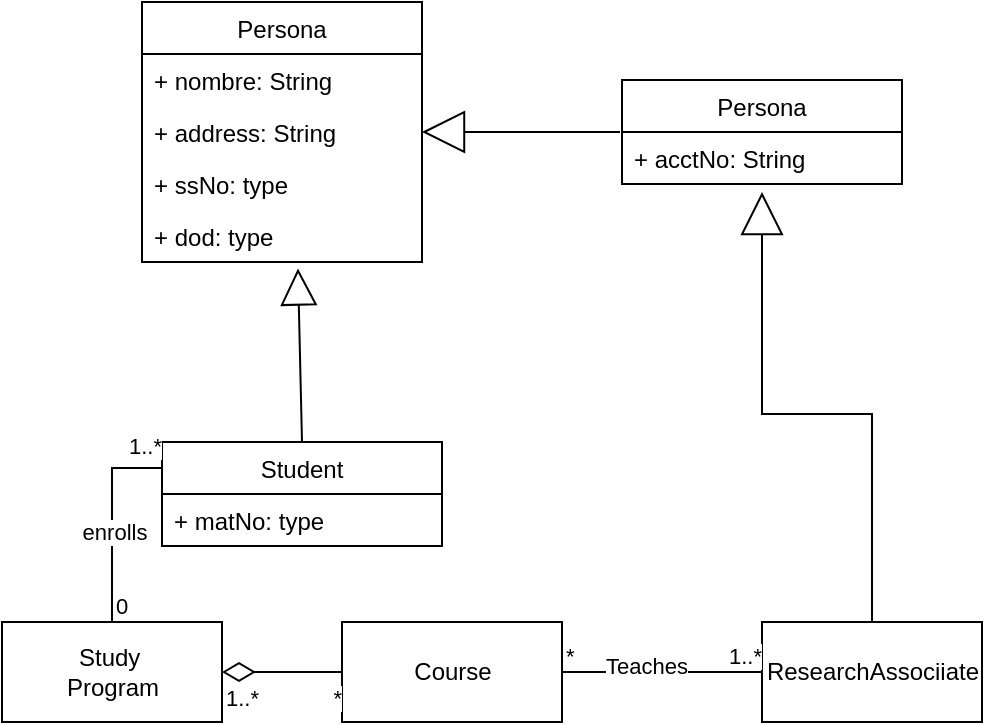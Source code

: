 <mxfile version="18.2.0" type="github">
  <diagram id="9Gwd7BdD4xsBvdz-W1b7" name="Page-1">
    <mxGraphModel dx="636" dy="661" grid="1" gridSize="10" guides="1" tooltips="1" connect="1" arrows="1" fold="1" page="1" pageScale="1" pageWidth="827" pageHeight="1169" math="0" shadow="0">
      <root>
        <mxCell id="0" />
        <mxCell id="1" parent="0" />
        <mxCell id="AU6kD3eoMYBGIw_6xBL8-1" value="Study&amp;nbsp;&lt;br&gt;Program" style="html=1;" vertex="1" parent="1">
          <mxGeometry x="20" y="550" width="110" height="50" as="geometry" />
        </mxCell>
        <mxCell id="AU6kD3eoMYBGIw_6xBL8-2" value="Course" style="html=1;" vertex="1" parent="1">
          <mxGeometry x="190" y="550" width="110" height="50" as="geometry" />
        </mxCell>
        <mxCell id="AU6kD3eoMYBGIw_6xBL8-56" value="" style="edgeStyle=orthogonalEdgeStyle;rounded=0;orthogonalLoop=1;jettySize=auto;html=1;endArrow=none;endFill=0;startArrow=block;startFill=0;endSize=9;strokeWidth=1;targetPerimeterSpacing=1;startSize=19;" edge="1" parent="1" source="AU6kD3eoMYBGIw_6xBL8-9" target="AU6kD3eoMYBGIw_6xBL8-51">
          <mxGeometry relative="1" as="geometry" />
        </mxCell>
        <mxCell id="AU6kD3eoMYBGIw_6xBL8-9" value="Persona" style="swimlane;fontStyle=0;childLayout=stackLayout;horizontal=1;startSize=26;fillColor=none;horizontalStack=0;resizeParent=1;resizeParentMax=0;resizeLast=0;collapsible=1;marginBottom=0;" vertex="1" parent="1">
          <mxGeometry x="90" y="240" width="140" height="130" as="geometry">
            <mxRectangle x="180" y="400" width="80" height="26" as="alternateBounds" />
          </mxGeometry>
        </mxCell>
        <mxCell id="AU6kD3eoMYBGIw_6xBL8-10" value="+ nombre: String" style="text;strokeColor=none;fillColor=none;align=left;verticalAlign=top;spacingLeft=4;spacingRight=4;overflow=hidden;rotatable=0;points=[[0,0.5],[1,0.5]];portConstraint=eastwest;" vertex="1" parent="AU6kD3eoMYBGIw_6xBL8-9">
          <mxGeometry y="26" width="140" height="26" as="geometry" />
        </mxCell>
        <mxCell id="AU6kD3eoMYBGIw_6xBL8-11" value="+ address: String" style="text;strokeColor=none;fillColor=none;align=left;verticalAlign=top;spacingLeft=4;spacingRight=4;overflow=hidden;rotatable=0;points=[[0,0.5],[1,0.5]];portConstraint=eastwest;" vertex="1" parent="AU6kD3eoMYBGIw_6xBL8-9">
          <mxGeometry y="52" width="140" height="26" as="geometry" />
        </mxCell>
        <mxCell id="AU6kD3eoMYBGIw_6xBL8-15" value="+ ssNo: type" style="text;strokeColor=none;fillColor=none;align=left;verticalAlign=top;spacingLeft=4;spacingRight=4;overflow=hidden;rotatable=0;points=[[0,0.5],[1,0.5]];portConstraint=eastwest;" vertex="1" parent="AU6kD3eoMYBGIw_6xBL8-9">
          <mxGeometry y="78" width="140" height="26" as="geometry" />
        </mxCell>
        <mxCell id="AU6kD3eoMYBGIw_6xBL8-12" value="+ dod: type" style="text;strokeColor=none;fillColor=none;align=left;verticalAlign=top;spacingLeft=4;spacingRight=4;overflow=hidden;rotatable=0;points=[[0,0.5],[1,0.5]];portConstraint=eastwest;" vertex="1" parent="AU6kD3eoMYBGIw_6xBL8-9">
          <mxGeometry y="104" width="140" height="26" as="geometry" />
        </mxCell>
        <mxCell id="AU6kD3eoMYBGIw_6xBL8-19" value="Student" style="swimlane;fontStyle=0;childLayout=stackLayout;horizontal=1;startSize=26;fillColor=none;horizontalStack=0;resizeParent=1;resizeParentMax=0;resizeLast=0;collapsible=1;marginBottom=0;" vertex="1" parent="1">
          <mxGeometry x="100" y="460" width="140" height="52" as="geometry">
            <mxRectangle x="180" y="400" width="80" height="26" as="alternateBounds" />
          </mxGeometry>
        </mxCell>
        <mxCell id="AU6kD3eoMYBGIw_6xBL8-20" value="+ matNo: type" style="text;strokeColor=none;fillColor=none;align=left;verticalAlign=top;spacingLeft=4;spacingRight=4;overflow=hidden;rotatable=0;points=[[0,0.5],[1,0.5]];portConstraint=eastwest;" vertex="1" parent="AU6kD3eoMYBGIw_6xBL8-19">
          <mxGeometry y="26" width="140" height="26" as="geometry" />
        </mxCell>
        <mxCell id="AU6kD3eoMYBGIw_6xBL8-26" value="" style="endArrow=block;endSize=16;endFill=0;html=1;rounded=0;entryX=0.557;entryY=1.125;entryDx=0;entryDy=0;entryPerimeter=0;exitX=0.5;exitY=0;exitDx=0;exitDy=0;" edge="1" parent="1" source="AU6kD3eoMYBGIw_6xBL8-19" target="AU6kD3eoMYBGIw_6xBL8-12">
          <mxGeometry width="160" relative="1" as="geometry">
            <mxPoint x="160" y="490" as="sourcePoint" />
            <mxPoint x="330" y="390" as="targetPoint" />
          </mxGeometry>
        </mxCell>
        <mxCell id="AU6kD3eoMYBGIw_6xBL8-28" value="" style="endArrow=none;html=1;edgeStyle=orthogonalEdgeStyle;rounded=0;entryX=0;entryY=0.25;entryDx=0;entryDy=0;exitX=0.5;exitY=0;exitDx=0;exitDy=0;" edge="1" parent="1" source="AU6kD3eoMYBGIw_6xBL8-1" target="AU6kD3eoMYBGIw_6xBL8-19">
          <mxGeometry relative="1" as="geometry">
            <mxPoint x="170" y="840" as="sourcePoint" />
            <mxPoint x="330" y="840" as="targetPoint" />
          </mxGeometry>
        </mxCell>
        <mxCell id="AU6kD3eoMYBGIw_6xBL8-29" value="0" style="edgeLabel;resizable=0;html=1;align=left;verticalAlign=bottom;" connectable="0" vertex="1" parent="AU6kD3eoMYBGIw_6xBL8-28">
          <mxGeometry x="-1" relative="1" as="geometry" />
        </mxCell>
        <mxCell id="AU6kD3eoMYBGIw_6xBL8-30" value="1..*" style="edgeLabel;resizable=0;html=1;align=right;verticalAlign=bottom;" connectable="0" vertex="1" parent="AU6kD3eoMYBGIw_6xBL8-28">
          <mxGeometry x="1" relative="1" as="geometry">
            <mxPoint y="-3" as="offset" />
          </mxGeometry>
        </mxCell>
        <mxCell id="AU6kD3eoMYBGIw_6xBL8-31" value="enrolls" style="edgeLabel;html=1;align=center;verticalAlign=middle;resizable=0;points=[];" vertex="1" connectable="0" parent="AU6kD3eoMYBGIw_6xBL8-28">
          <mxGeometry x="-0.109" y="-1" relative="1" as="geometry">
            <mxPoint as="offset" />
          </mxGeometry>
        </mxCell>
        <mxCell id="AU6kD3eoMYBGIw_6xBL8-41" value="" style="endArrow=none;html=1;endSize=12;startArrow=diamondThin;startSize=14;startFill=0;edgeStyle=orthogonalEdgeStyle;rounded=0;endFill=0;entryX=0;entryY=0.5;entryDx=0;entryDy=0;exitX=1;exitY=0.5;exitDx=0;exitDy=0;" edge="1" parent="1" source="AU6kD3eoMYBGIw_6xBL8-1" target="AU6kD3eoMYBGIw_6xBL8-2">
          <mxGeometry relative="1" as="geometry">
            <mxPoint x="200" y="740" as="sourcePoint" />
            <mxPoint x="270" y="690" as="targetPoint" />
          </mxGeometry>
        </mxCell>
        <mxCell id="AU6kD3eoMYBGIw_6xBL8-42" value="1..*" style="edgeLabel;resizable=0;html=1;align=left;verticalAlign=top;" connectable="0" vertex="1" parent="AU6kD3eoMYBGIw_6xBL8-41">
          <mxGeometry x="-1" relative="1" as="geometry" />
        </mxCell>
        <mxCell id="AU6kD3eoMYBGIw_6xBL8-43" value="*" style="edgeLabel;resizable=0;html=1;align=right;verticalAlign=top;" connectable="0" vertex="1" parent="AU6kD3eoMYBGIw_6xBL8-41">
          <mxGeometry x="1" relative="1" as="geometry" />
        </mxCell>
        <mxCell id="AU6kD3eoMYBGIw_6xBL8-45" value="ResearchAssociiate" style="html=1;" vertex="1" parent="1">
          <mxGeometry x="400" y="550" width="110" height="50" as="geometry" />
        </mxCell>
        <mxCell id="AU6kD3eoMYBGIw_6xBL8-47" value="" style="endArrow=none;html=1;edgeStyle=orthogonalEdgeStyle;rounded=0;entryX=0;entryY=0.5;entryDx=0;entryDy=0;exitX=1;exitY=0.5;exitDx=0;exitDy=0;" edge="1" parent="1" source="AU6kD3eoMYBGIw_6xBL8-2" target="AU6kD3eoMYBGIw_6xBL8-45">
          <mxGeometry relative="1" as="geometry">
            <mxPoint x="390" y="650" as="sourcePoint" />
            <mxPoint x="500" y="660" as="targetPoint" />
          </mxGeometry>
        </mxCell>
        <mxCell id="AU6kD3eoMYBGIw_6xBL8-48" value="*" style="edgeLabel;resizable=0;html=1;align=left;verticalAlign=bottom;" connectable="0" vertex="1" parent="AU6kD3eoMYBGIw_6xBL8-47">
          <mxGeometry x="-1" relative="1" as="geometry" />
        </mxCell>
        <mxCell id="AU6kD3eoMYBGIw_6xBL8-49" value="1..*" style="edgeLabel;resizable=0;html=1;align=right;verticalAlign=bottom;" connectable="0" vertex="1" parent="AU6kD3eoMYBGIw_6xBL8-47">
          <mxGeometry x="1" relative="1" as="geometry" />
        </mxCell>
        <mxCell id="AU6kD3eoMYBGIw_6xBL8-50" value="Teaches" style="edgeLabel;html=1;align=center;verticalAlign=middle;resizable=0;points=[];" vertex="1" connectable="0" parent="AU6kD3eoMYBGIw_6xBL8-47">
          <mxGeometry x="-0.156" y="3" relative="1" as="geometry">
            <mxPoint as="offset" />
          </mxGeometry>
        </mxCell>
        <mxCell id="AU6kD3eoMYBGIw_6xBL8-51" value="Persona" style="swimlane;fontStyle=0;childLayout=stackLayout;horizontal=1;startSize=26;fillColor=none;horizontalStack=0;resizeParent=1;resizeParentMax=0;resizeLast=0;collapsible=1;marginBottom=0;" vertex="1" parent="1">
          <mxGeometry x="330" y="279" width="140" height="52" as="geometry">
            <mxRectangle x="180" y="400" width="80" height="26" as="alternateBounds" />
          </mxGeometry>
        </mxCell>
        <mxCell id="AU6kD3eoMYBGIw_6xBL8-52" value="+ acctNo: String" style="text;strokeColor=none;fillColor=none;align=left;verticalAlign=top;spacingLeft=4;spacingRight=4;overflow=hidden;rotatable=0;points=[[0,0.5],[1,0.5]];portConstraint=eastwest;" vertex="1" parent="AU6kD3eoMYBGIw_6xBL8-51">
          <mxGeometry y="26" width="140" height="26" as="geometry" />
        </mxCell>
        <mxCell id="AU6kD3eoMYBGIw_6xBL8-57" value="" style="edgeStyle=orthogonalEdgeStyle;rounded=0;orthogonalLoop=1;jettySize=auto;html=1;startArrow=block;startFill=0;endArrow=none;endFill=0;startSize=19;endSize=9;targetPerimeterSpacing=1;strokeWidth=1;entryX=0.5;entryY=0;entryDx=0;entryDy=0;" edge="1" parent="1" target="AU6kD3eoMYBGIw_6xBL8-45">
          <mxGeometry relative="1" as="geometry">
            <mxPoint x="400" y="335" as="sourcePoint" />
            <mxPoint x="435.0" y="451" as="targetPoint" />
            <Array as="points">
              <mxPoint x="400" y="446" />
              <mxPoint x="455" y="446" />
            </Array>
          </mxGeometry>
        </mxCell>
      </root>
    </mxGraphModel>
  </diagram>
</mxfile>
